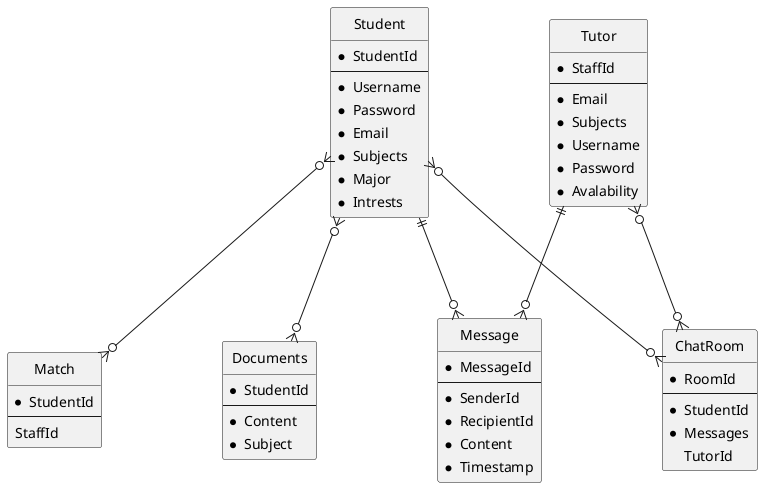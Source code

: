 @startuml

skinparam {
  Style StrictUML

  ' make the stereotypes less ugly
  ClassStereotypeFont {
    Size 10
    Style plain
  }

  ' make boxes slightly less pointy
  RoundCorner 5

  ' make everything slightly less cramped
  Padding 2

  ' vertical spacing (make room for labels)
  RankSep 100

  ' horizontal spacing (make room for labels)
  NodeSep 120
}

'The students who will use the app
class "Student" as student {
* StudentId
--
* Username
* Password
* Email
* Subjects
* Major
* Intrests
}

'Represents the tutors present on the app
class "Tutor" as tutor{
* StaffId
--
* Email
* Subjects
* Username
* Password
* Avalability
}

'Stores results when a match is made 
'Should staffId be there as an optional thing?
class "Match" as match{
  *StudentId
  --
  StaffId 
}

'This represents messages between one user and another a DM
class "Message" as msg {
  * MessageId
  --
  * SenderId
  * RecipientId
  * Content
  * Timestamp
}


'This is the group chat aspect where multiple tutors and students can be present
class "ChatRoom" as room {
  * RoomId
  --
  * StudentId
  * Messages
  TutorId
}

'For when the student needs to upload/ share their study docs
class "Documents" as docs {
  * StudentId
  --
  * Content
  * Subject
}




student }o--o{ room
student }o--o{ docs
tutor }o--o{ room
student ||--o{ msg
tutor ||--o{ msg
student }o--o{ match


@enduml
